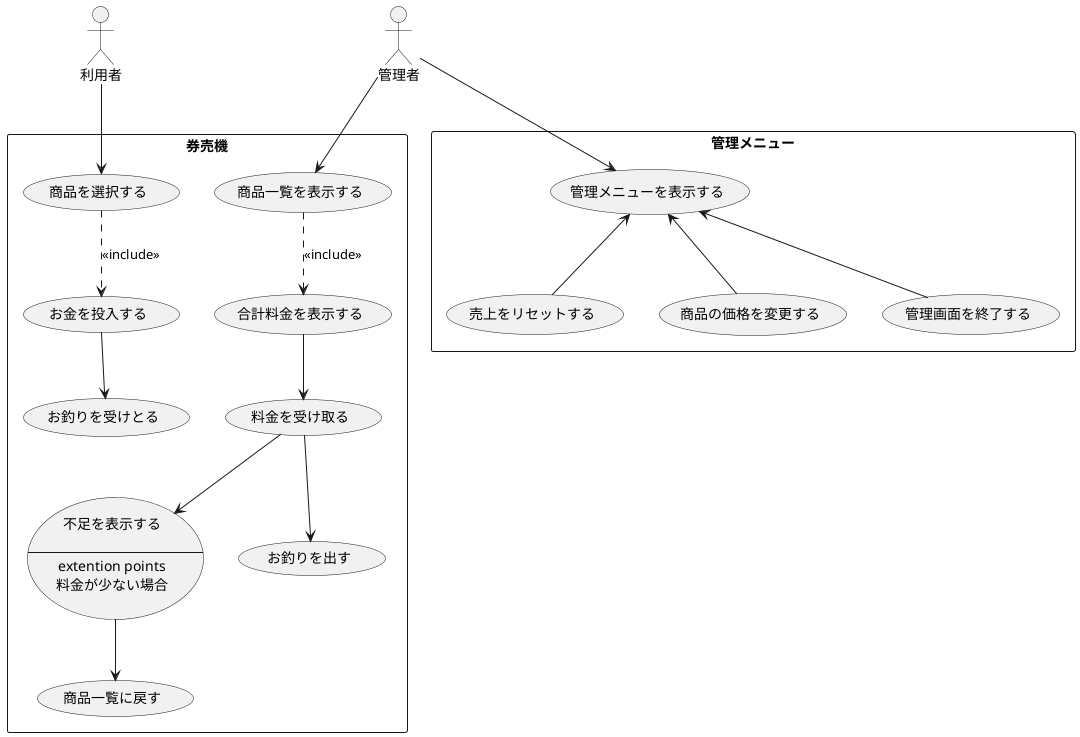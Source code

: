 @startuml CUI券売機シュミレーター
    top to bottom direction
    actor 利用者 as user
    actor 管理者 as admin
    rectangle 券売機 {
        ' userの流れ
        usecase 商品を選択する as US1
        usecase お金を投入する as US2
        usecase お釣りを受けとる as US3
        ' 管理者の流れ
        usecase 商品一覧を表示する as AD1
        usecase 合計料金を表示する as AD2
        usecase 料金を受け取る as AD3
        'usecase (<u>不足を表示する<u>\nextention points\n料金が少ない場合) as AD3
        usecase AD4 as "不足を表示する\n
        ----
        extention points\n料金が少ない場合"
        usecase 商品一覧に戻す as AD5
        usecase お釣りを出す as AD6
    }
    
    rectangle 管理メニュー {
        usecase 管理メニューを表示する as MA1
        usecase 売上をリセットする as MA2
        usecase 商品の価格を変更する as MA3
        usecase 管理画面を終了する as MA4
    }
    
    user --> US1
    US1 ..> US2 : << include >>
    US2 --> US3

    admin --> AD1
    AD1 ..> AD2 : << include >>
    AD2 --> AD3
    AD3 --> AD4
    AD3 --> AD6
    AD4 --> AD5
    
    admin --> MA1
    MA1 <-- MA2
    MA1 <-- MA3
    MA1 <-- MA4
@enduml